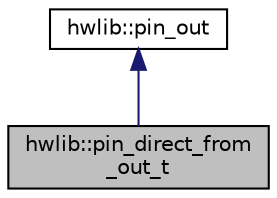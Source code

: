 digraph "hwlib::pin_direct_from_out_t"
{
  edge [fontname="Helvetica",fontsize="10",labelfontname="Helvetica",labelfontsize="10"];
  node [fontname="Helvetica",fontsize="10",shape=record];
  Node2 [label="hwlib::pin_direct_from\l_out_t",height=0.2,width=0.4,color="black", fillcolor="grey75", style="filled", fontcolor="black"];
  Node3 -> Node2 [dir="back",color="midnightblue",fontsize="10",style="solid",fontname="Helvetica"];
  Node3 [label="hwlib::pin_out",height=0.2,width=0.4,color="black", fillcolor="white", style="filled",URL="$classhwlib_1_1pin__out.html"];
}
